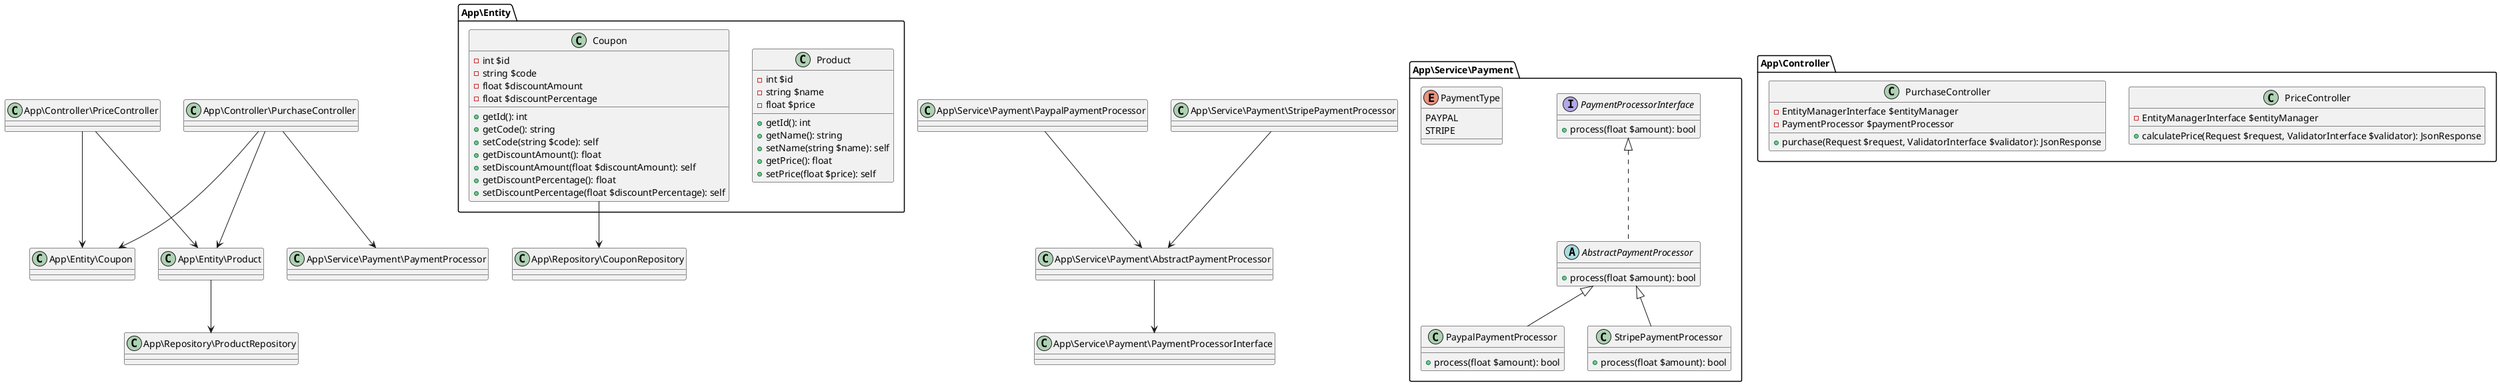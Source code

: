 @startuml

namespace App\Entity {
    class Product {
        - int $id
        - string $name
        - float $price
        + getId(): int
        + getName(): string
        + setName(string $name): self
        + getPrice(): float
        + setPrice(float $price): self
    }

    class Coupon {
        - int $id
        - string $code
        - float $discountAmount
        - float $discountPercentage
        + getId(): int
        + getCode(): string
        + setCode(string $code): self
        + getDiscountAmount(): float
        + setDiscountAmount(float $discountAmount): self
        + getDiscountPercentage(): float
        + setDiscountPercentage(float $discountPercentage): self
    }
}

namespace App\Service\Payment {
    interface PaymentProcessorInterface {
        + process(float $amount): bool
    }

    abstract class AbstractPaymentProcessor implements PaymentProcessorInterface {
        + process(float $amount): bool
    }

    class PaypalPaymentProcessor extends AbstractPaymentProcessor {
        + process(float $amount): bool
    }

    class StripePaymentProcessor extends AbstractPaymentProcessor {
        + process(float $amount): bool
    }

    enum PaymentType {
        PAYPAL
        STRIPE
    }
}

namespace App\Controller {
    class PriceController {
        - EntityManagerInterface $entityManager
        + calculatePrice(Request $request, ValidatorInterface $validator): JsonResponse
    }

    class PurchaseController {
        - EntityManagerInterface $entityManager
        - PaymentProcessor $paymentProcessor
        + purchase(Request $request, ValidatorInterface $validator): JsonResponse
    }
}

App\Entity\Product --> App\Repository\ProductRepository
App\Entity.Coupon --> App\Repository\CouponRepository
App\Service\Payment\PaypalPaymentProcessor --> App\Service\Payment\AbstractPaymentProcessor
App\Service\Payment\StripePaymentProcessor --> App\Service\Payment\AbstractPaymentProcessor
App\Service\Payment\AbstractPaymentProcessor --> App\Service\Payment\PaymentProcessorInterface
App\Controller\PriceController --> App\Entity\Product
App\Controller\PriceController --> App\Entity\Coupon
App\Controller\PurchaseController --> App\Entity\Product
App\Controller\PurchaseController --> App\Entity\Coupon
App\Controller\PurchaseController --> App\Service\Payment\PaymentProcessor

@enduml